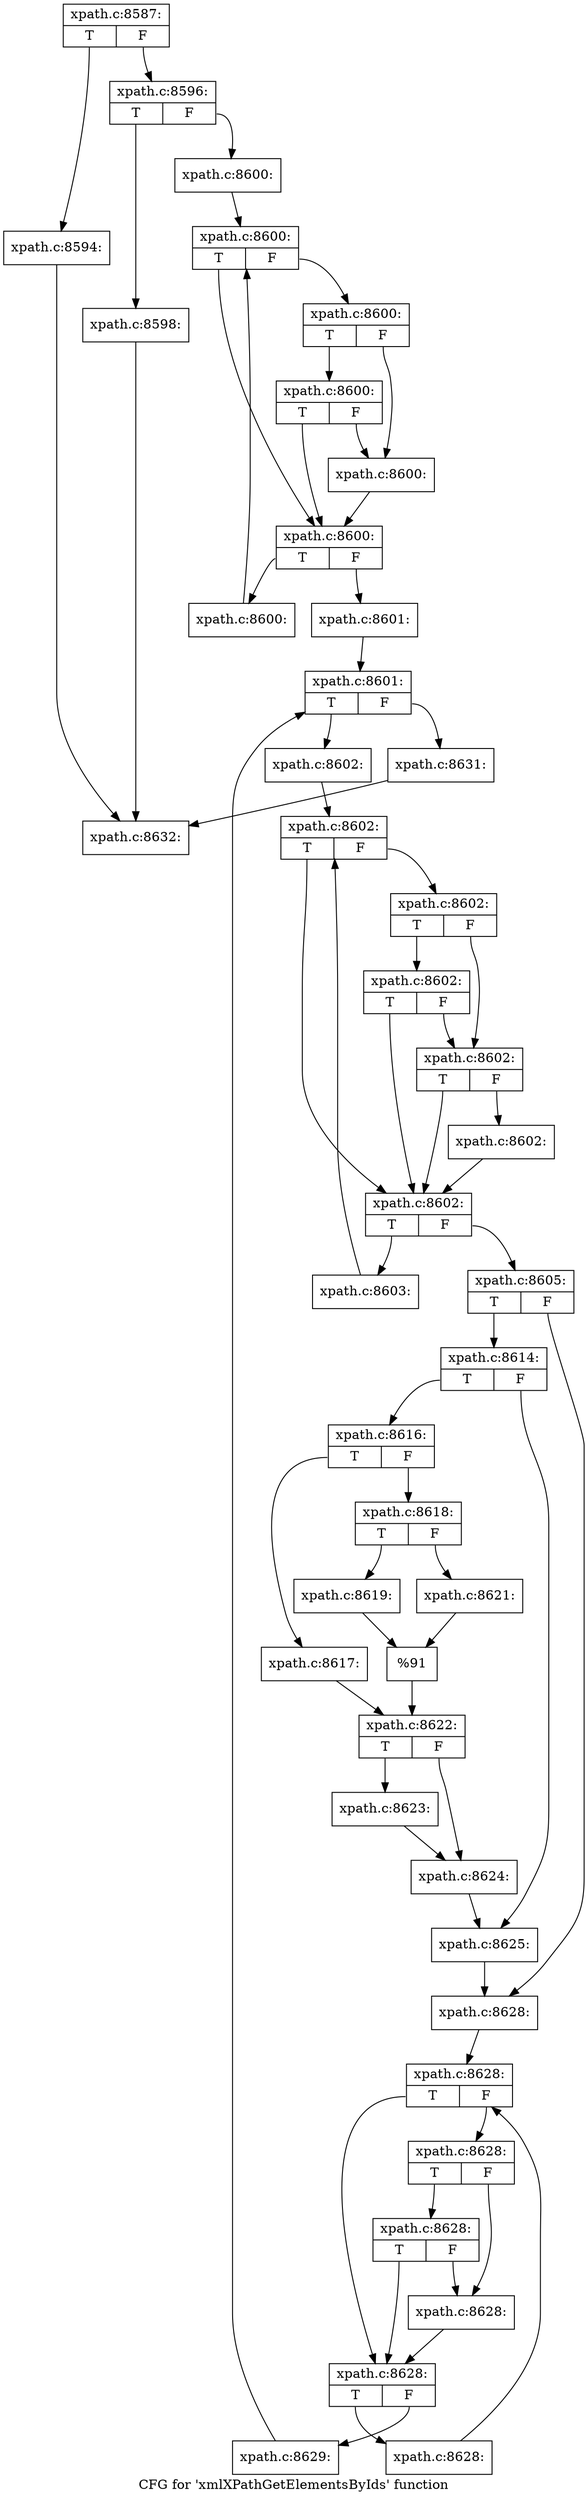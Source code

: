 digraph "CFG for 'xmlXPathGetElementsByIds' function" {
	label="CFG for 'xmlXPathGetElementsByIds' function";

	Node0x4e32810 [shape=record,label="{xpath.c:8587:|{<s0>T|<s1>F}}"];
	Node0x4e32810:s0 -> Node0x4e35240;
	Node0x4e32810:s1 -> Node0x4e35290;
	Node0x4e35240 [shape=record,label="{xpath.c:8594:}"];
	Node0x4e35240 -> Node0x4e332c0;
	Node0x4e35290 [shape=record,label="{xpath.c:8596:|{<s0>T|<s1>F}}"];
	Node0x4e35290:s0 -> Node0x4e358c0;
	Node0x4e35290:s1 -> Node0x4e35910;
	Node0x4e358c0 [shape=record,label="{xpath.c:8598:}"];
	Node0x4e358c0 -> Node0x4e332c0;
	Node0x4e35910 [shape=record,label="{xpath.c:8600:}"];
	Node0x4e35910 -> Node0x4e35d90;
	Node0x4e35d90 [shape=record,label="{xpath.c:8600:|{<s0>T|<s1>F}}"];
	Node0x4e35d90:s0 -> Node0x4e36030;
	Node0x4e35d90:s1 -> Node0x4e360d0;
	Node0x4e360d0 [shape=record,label="{xpath.c:8600:|{<s0>T|<s1>F}}"];
	Node0x4e360d0:s0 -> Node0x4e36330;
	Node0x4e360d0:s1 -> Node0x4e36080;
	Node0x4e36330 [shape=record,label="{xpath.c:8600:|{<s0>T|<s1>F}}"];
	Node0x4e36330:s0 -> Node0x4e36030;
	Node0x4e36330:s1 -> Node0x4e36080;
	Node0x4e36080 [shape=record,label="{xpath.c:8600:}"];
	Node0x4e36080 -> Node0x4e36030;
	Node0x4e36030 [shape=record,label="{xpath.c:8600:|{<s0>T|<s1>F}}"];
	Node0x4e36030:s0 -> Node0x4e36760;
	Node0x4e36030:s1 -> Node0x4e35fb0;
	Node0x4e36760 [shape=record,label="{xpath.c:8600:}"];
	Node0x4e36760 -> Node0x4e35d90;
	Node0x4e35fb0 [shape=record,label="{xpath.c:8601:}"];
	Node0x4e35fb0 -> Node0x4e36ce0;
	Node0x4e36ce0 [shape=record,label="{xpath.c:8601:|{<s0>T|<s1>F}}"];
	Node0x4e36ce0:s0 -> Node0x4e37190;
	Node0x4e36ce0:s1 -> Node0x4e36f00;
	Node0x4e37190 [shape=record,label="{xpath.c:8602:}"];
	Node0x4e37190 -> Node0x4e37310;
	Node0x4e37310 [shape=record,label="{xpath.c:8602:|{<s0>T|<s1>F}}"];
	Node0x4e37310:s0 -> Node0x4e374d0;
	Node0x4e37310:s1 -> Node0x4e375f0;
	Node0x4e375f0 [shape=record,label="{xpath.c:8602:|{<s0>T|<s1>F}}"];
	Node0x4e375f0:s0 -> Node0x4e37850;
	Node0x4e375f0:s1 -> Node0x4e37570;
	Node0x4e37850 [shape=record,label="{xpath.c:8602:|{<s0>T|<s1>F}}"];
	Node0x4e37850:s0 -> Node0x4e374d0;
	Node0x4e37850:s1 -> Node0x4e37570;
	Node0x4e37570 [shape=record,label="{xpath.c:8602:|{<s0>T|<s1>F}}"];
	Node0x4e37570:s0 -> Node0x4e374d0;
	Node0x4e37570:s1 -> Node0x4e37520;
	Node0x4e37520 [shape=record,label="{xpath.c:8602:}"];
	Node0x4e37520 -> Node0x4e374d0;
	Node0x4e374d0 [shape=record,label="{xpath.c:8602:|{<s0>T|<s1>F}}"];
	Node0x4e374d0:s0 -> Node0x4e37eb0;
	Node0x4e374d0:s1 -> Node0x4e37450;
	Node0x4e37eb0 [shape=record,label="{xpath.c:8603:}"];
	Node0x4e37eb0 -> Node0x4e37310;
	Node0x4e37450 [shape=record,label="{xpath.c:8605:|{<s0>T|<s1>F}}"];
	Node0x4e37450:s0 -> Node0x4e38b50;
	Node0x4e37450:s1 -> Node0x4e38ba0;
	Node0x4e38b50 [shape=record,label="{xpath.c:8614:|{<s0>T|<s1>F}}"];
	Node0x4e38b50:s0 -> Node0x4e39720;
	Node0x4e38b50:s1 -> Node0x4e39b20;
	Node0x4e39720 [shape=record,label="{xpath.c:8616:|{<s0>T|<s1>F}}"];
	Node0x4e39720:s0 -> Node0x4e39d40;
	Node0x4e39720:s1 -> Node0x4e39de0;
	Node0x4e39d40 [shape=record,label="{xpath.c:8617:}"];
	Node0x4e39d40 -> Node0x4e39d90;
	Node0x4e39de0 [shape=record,label="{xpath.c:8618:|{<s0>T|<s1>F}}"];
	Node0x4e39de0:s0 -> Node0x4e3a2e0;
	Node0x4e39de0:s1 -> Node0x4e3a380;
	Node0x4e3a2e0 [shape=record,label="{xpath.c:8619:}"];
	Node0x4e3a2e0 -> Node0x4e3a330;
	Node0x4e3a380 [shape=record,label="{xpath.c:8621:}"];
	Node0x4e3a380 -> Node0x4e3a330;
	Node0x4e3a330 [shape=record,label="{%91}"];
	Node0x4e3a330 -> Node0x4e39d90;
	Node0x4e39d90 [shape=record,label="{xpath.c:8622:|{<s0>T|<s1>F}}"];
	Node0x4e39d90:s0 -> Node0x4e3abf0;
	Node0x4e39d90:s1 -> Node0x4e3ac40;
	Node0x4e3abf0 [shape=record,label="{xpath.c:8623:}"];
	Node0x4e3abf0 -> Node0x4e3ac40;
	Node0x4e3ac40 [shape=record,label="{xpath.c:8624:}"];
	Node0x4e3ac40 -> Node0x4e39b20;
	Node0x4e39b20 [shape=record,label="{xpath.c:8625:}"];
	Node0x4e39b20 -> Node0x4e38ba0;
	Node0x4e38ba0 [shape=record,label="{xpath.c:8628:}"];
	Node0x4e38ba0 -> Node0x4e3b4d0;
	Node0x4e3b4d0 [shape=record,label="{xpath.c:8628:|{<s0>T|<s1>F}}"];
	Node0x4e3b4d0:s0 -> Node0x4e3b730;
	Node0x4e3b4d0:s1 -> Node0x4e3b7d0;
	Node0x4e3b7d0 [shape=record,label="{xpath.c:8628:|{<s0>T|<s1>F}}"];
	Node0x4e3b7d0:s0 -> Node0x4e3ba30;
	Node0x4e3b7d0:s1 -> Node0x4e3b780;
	Node0x4e3ba30 [shape=record,label="{xpath.c:8628:|{<s0>T|<s1>F}}"];
	Node0x4e3ba30:s0 -> Node0x4e3b730;
	Node0x4e3ba30:s1 -> Node0x4e3b780;
	Node0x4e3b780 [shape=record,label="{xpath.c:8628:}"];
	Node0x4e3b780 -> Node0x4e3b730;
	Node0x4e3b730 [shape=record,label="{xpath.c:8628:|{<s0>T|<s1>F}}"];
	Node0x4e3b730:s0 -> Node0x4e3be60;
	Node0x4e3b730:s1 -> Node0x4e3b6b0;
	Node0x4e3be60 [shape=record,label="{xpath.c:8628:}"];
	Node0x4e3be60 -> Node0x4e3b4d0;
	Node0x4e3b6b0 [shape=record,label="{xpath.c:8629:}"];
	Node0x4e3b6b0 -> Node0x4e36ce0;
	Node0x4e36f00 [shape=record,label="{xpath.c:8631:}"];
	Node0x4e36f00 -> Node0x4e332c0;
	Node0x4e332c0 [shape=record,label="{xpath.c:8632:}"];
}
